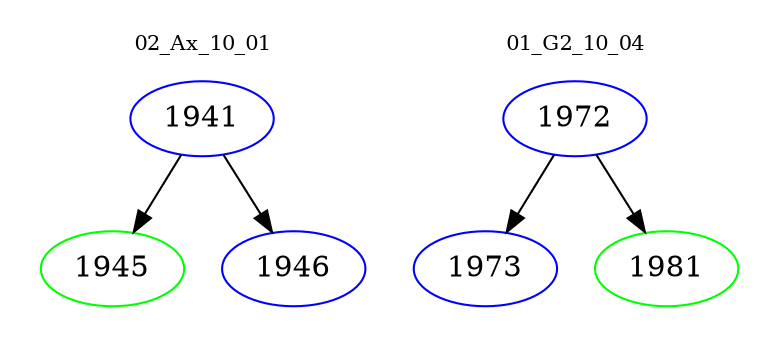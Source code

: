 digraph{
subgraph cluster_0 {
color = white
label = "02_Ax_10_01";
fontsize=10;
T0_1941 [label="1941", color="blue"]
T0_1941 -> T0_1945 [color="black"]
T0_1945 [label="1945", color="green"]
T0_1941 -> T0_1946 [color="black"]
T0_1946 [label="1946", color="blue"]
}
subgraph cluster_1 {
color = white
label = "01_G2_10_04";
fontsize=10;
T1_1972 [label="1972", color="blue"]
T1_1972 -> T1_1973 [color="black"]
T1_1973 [label="1973", color="blue"]
T1_1972 -> T1_1981 [color="black"]
T1_1981 [label="1981", color="green"]
}
}
